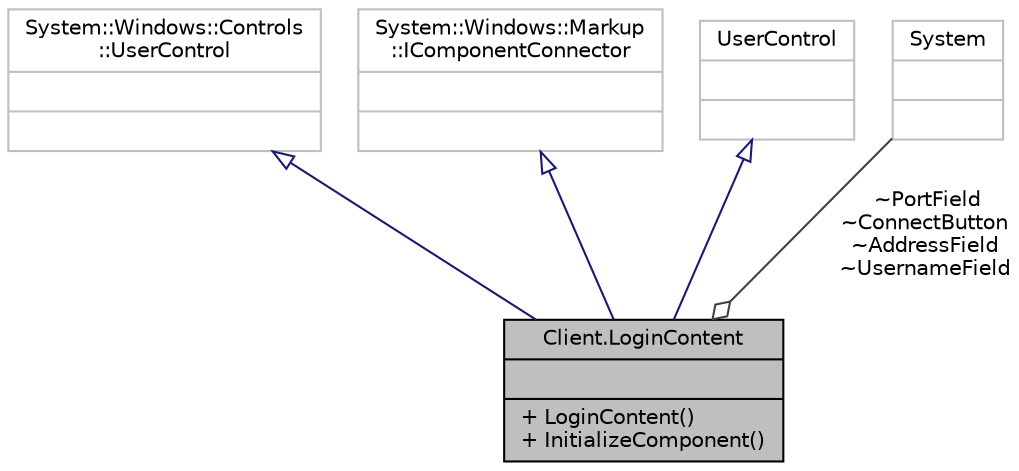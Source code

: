 digraph "Client.LoginContent"
{
  edge [fontname="Helvetica",fontsize="10",labelfontname="Helvetica",labelfontsize="10"];
  node [fontname="Helvetica",fontsize="10",shape=record];
  Node4 [label="{Client.LoginContent\n||+ LoginContent()\l+ InitializeComponent()\l}",height=0.2,width=0.4,color="black", fillcolor="grey75", style="filled", fontcolor="black"];
  Node5 -> Node4 [dir="back",color="midnightblue",fontsize="10",style="solid",arrowtail="onormal"];
  Node5 [label="{System::Windows::Controls\l::UserControl\n||}",height=0.2,width=0.4,color="grey75", fillcolor="white", style="filled"];
  Node6 -> Node4 [dir="back",color="midnightblue",fontsize="10",style="solid",arrowtail="onormal"];
  Node6 [label="{System::Windows::Markup\l::IComponentConnector\n||}",height=0.2,width=0.4,color="grey75", fillcolor="white", style="filled"];
  Node7 -> Node4 [dir="back",color="midnightblue",fontsize="10",style="solid",arrowtail="onormal"];
  Node7 [label="{UserControl\n||}",height=0.2,width=0.4,color="grey75", fillcolor="white", style="filled"];
  Node8 -> Node4 [color="grey25",fontsize="10",style="solid",label=" ~PortField\n~ConnectButton\n~AddressField\n~UsernameField" ,arrowhead="odiamond"];
  Node8 [label="{System\n||}",height=0.2,width=0.4,color="grey75", fillcolor="white", style="filled"];
}
